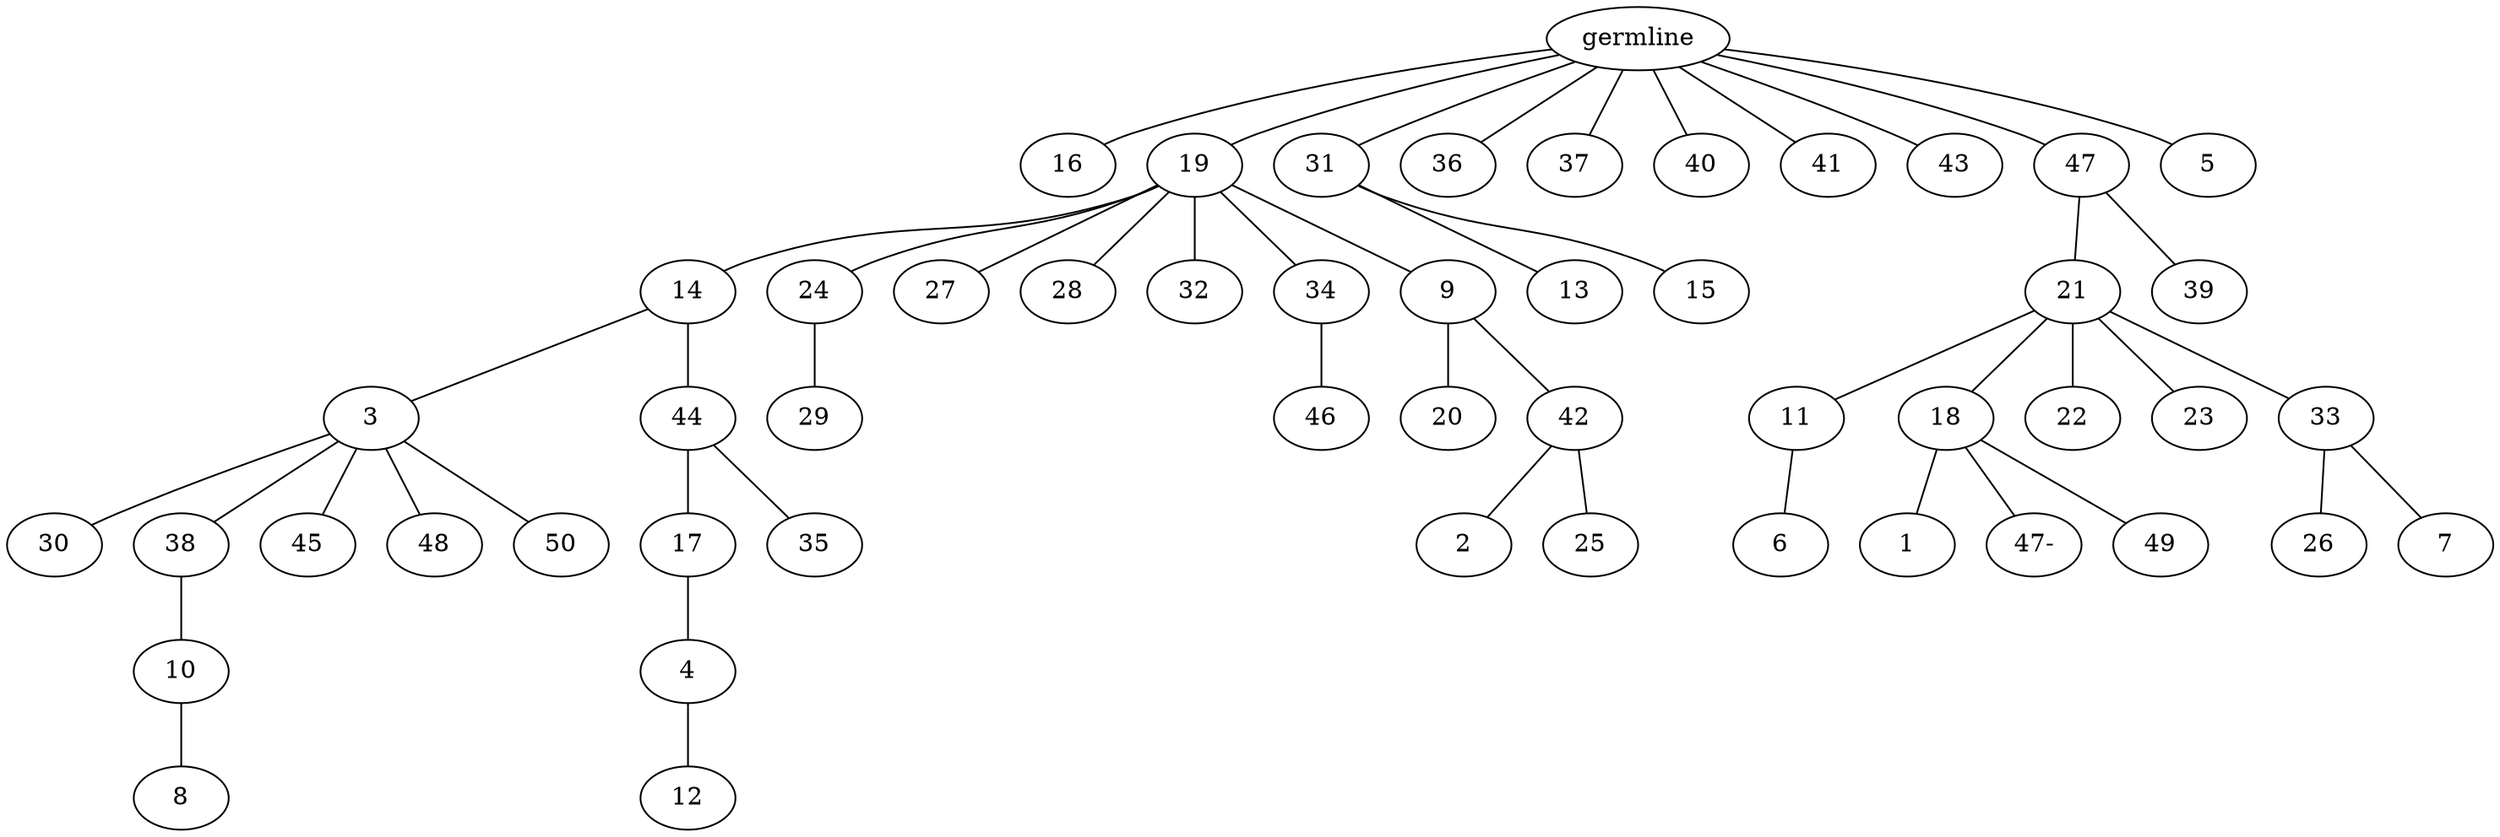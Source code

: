 graph tree {
    "140691370587808" [label="germline"];
    "140691369425408" [label="16"];
    "140691369423632" [label="19"];
    "140691369423440" [label="14"];
    "140691369426080" [label="3"];
    "140691369707936" [label="30"];
    "140691369709232" [label="38"];
    "140691369465504" [label="10"];
    "140691369464448" [label="8"];
    "140691369707984" [label="45"];
    "140691369465168" [label="48"];
    "140691369464064" [label="50"];
    "140691369425024" [label="44"];
    "140691369465744" [label="17"];
    "140691369465024" [label="4"];
    "140691369466848" [label="12"];
    "140691369464160" [label="35"];
    "140691369426512" [label="24"];
    "140691369425840" [label="29"];
    "140691369426416" [label="27"];
    "140691369423728" [label="28"];
    "140691369423680" [label="32"];
    "140691369426560" [label="34"];
    "140691369464592" [label="46"];
    "140691369464400" [label="9"];
    "140691369464304" [label="20"];
    "140691369464208" [label="42"];
    "140691369746336" [label="2"];
    "140691369745808" [label="25"];
    "140691369708368" [label="31"];
    "140691369464688" [label="13"];
    "140691369884016" [label="15"];
    "140691369708560" [label="36"];
    "140691369466032" [label="37"];
    "140691369707264" [label="40"];
    "140691369745904" [label="41"];
    "140691369743840" [label="43"];
    "140691369745136" [label="47"];
    "140691369744848" [label="21"];
    "140691369483904" [label="11"];
    "140691369481744" [label="6"];
    "140691369484240" [label="18"];
    "140691369483232" [label="1"];
    "140691369001984" [label="47-"];
    "140691369483472" [label="49"];
    "140691369484096" [label="22"];
    "140691369482896" [label="23"];
    "140691369483376" [label="33"];
    "140691369482272" [label="26"];
    "140691370615760" [label="7"];
    "140691369744608" [label="39"];
    "140691369745376" [label="5"];
    "140691370587808" -- "140691369425408";
    "140691370587808" -- "140691369423632";
    "140691370587808" -- "140691369708368";
    "140691370587808" -- "140691369708560";
    "140691370587808" -- "140691369466032";
    "140691370587808" -- "140691369707264";
    "140691370587808" -- "140691369745904";
    "140691370587808" -- "140691369743840";
    "140691370587808" -- "140691369745136";
    "140691370587808" -- "140691369745376";
    "140691369423632" -- "140691369423440";
    "140691369423632" -- "140691369426512";
    "140691369423632" -- "140691369426416";
    "140691369423632" -- "140691369423728";
    "140691369423632" -- "140691369423680";
    "140691369423632" -- "140691369426560";
    "140691369423632" -- "140691369464400";
    "140691369423440" -- "140691369426080";
    "140691369423440" -- "140691369425024";
    "140691369426080" -- "140691369707936";
    "140691369426080" -- "140691369709232";
    "140691369426080" -- "140691369707984";
    "140691369426080" -- "140691369465168";
    "140691369426080" -- "140691369464064";
    "140691369709232" -- "140691369465504";
    "140691369465504" -- "140691369464448";
    "140691369425024" -- "140691369465744";
    "140691369425024" -- "140691369464160";
    "140691369465744" -- "140691369465024";
    "140691369465024" -- "140691369466848";
    "140691369426512" -- "140691369425840";
    "140691369426560" -- "140691369464592";
    "140691369464400" -- "140691369464304";
    "140691369464400" -- "140691369464208";
    "140691369464208" -- "140691369746336";
    "140691369464208" -- "140691369745808";
    "140691369708368" -- "140691369464688";
    "140691369708368" -- "140691369884016";
    "140691369745136" -- "140691369744848";
    "140691369745136" -- "140691369744608";
    "140691369744848" -- "140691369483904";
    "140691369744848" -- "140691369484240";
    "140691369744848" -- "140691369484096";
    "140691369744848" -- "140691369482896";
    "140691369744848" -- "140691369483376";
    "140691369483904" -- "140691369481744";
    "140691369484240" -- "140691369483232";
    "140691369484240" -- "140691369001984";
    "140691369484240" -- "140691369483472";
    "140691369483376" -- "140691369482272";
    "140691369483376" -- "140691370615760";
}

